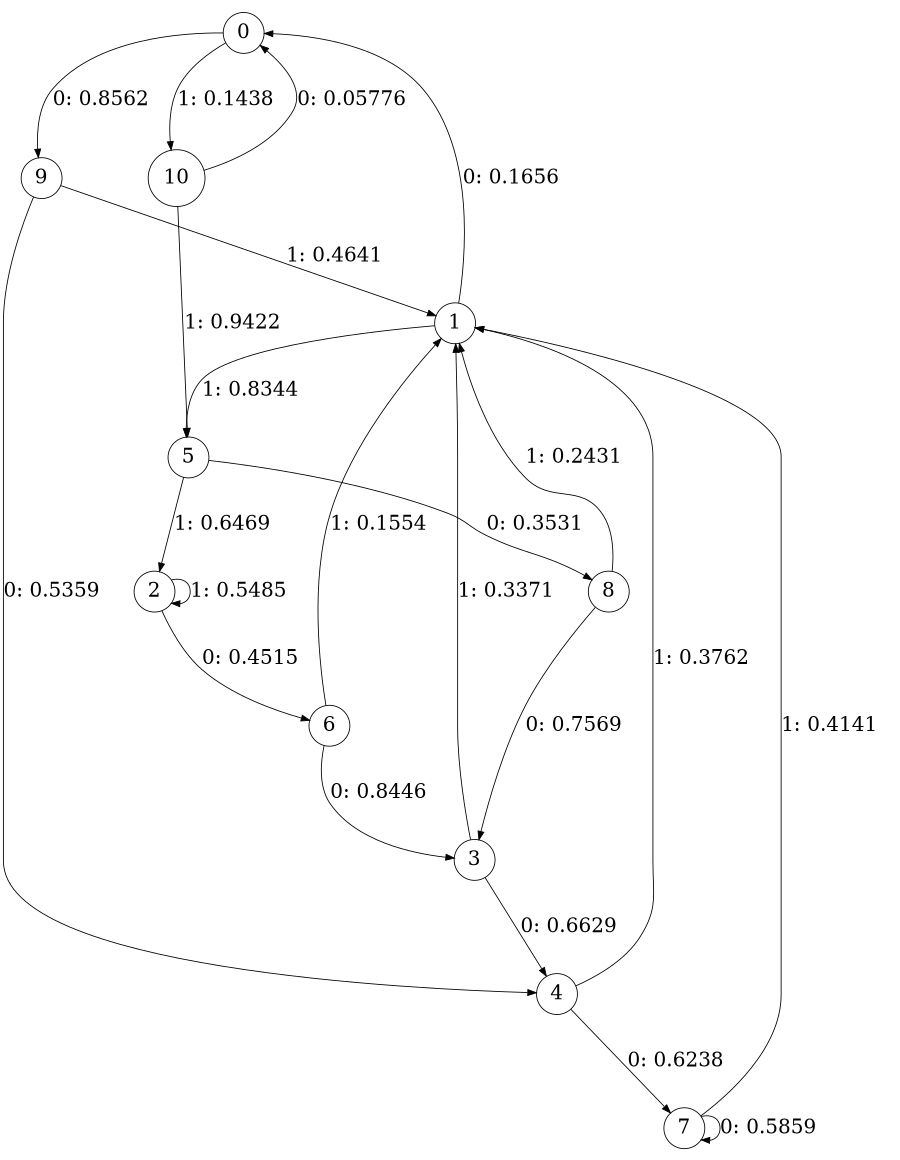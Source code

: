 digraph "ch34faceL4" {
size = "6,8.5";
ratio = "fill";
node [shape = circle];
node [fontsize = 24];
edge [fontsize = 24];
0 -> 9 [label = "0: 0.8562   "];
0 -> 10 [label = "1: 0.1438   "];
1 -> 0 [label = "0: 0.1656   "];
1 -> 5 [label = "1: 0.8344   "];
2 -> 6 [label = "0: 0.4515   "];
2 -> 2 [label = "1: 0.5485   "];
3 -> 4 [label = "0: 0.6629   "];
3 -> 1 [label = "1: 0.3371   "];
4 -> 7 [label = "0: 0.6238   "];
4 -> 1 [label = "1: 0.3762   "];
5 -> 8 [label = "0: 0.3531   "];
5 -> 2 [label = "1: 0.6469   "];
6 -> 3 [label = "0: 0.8446   "];
6 -> 1 [label = "1: 0.1554   "];
7 -> 7 [label = "0: 0.5859   "];
7 -> 1 [label = "1: 0.4141   "];
8 -> 3 [label = "0: 0.7569   "];
8 -> 1 [label = "1: 0.2431   "];
9 -> 4 [label = "0: 0.5359   "];
9 -> 1 [label = "1: 0.4641   "];
10 -> 0 [label = "0: 0.05776  "];
10 -> 5 [label = "1: 0.9422   "];
}